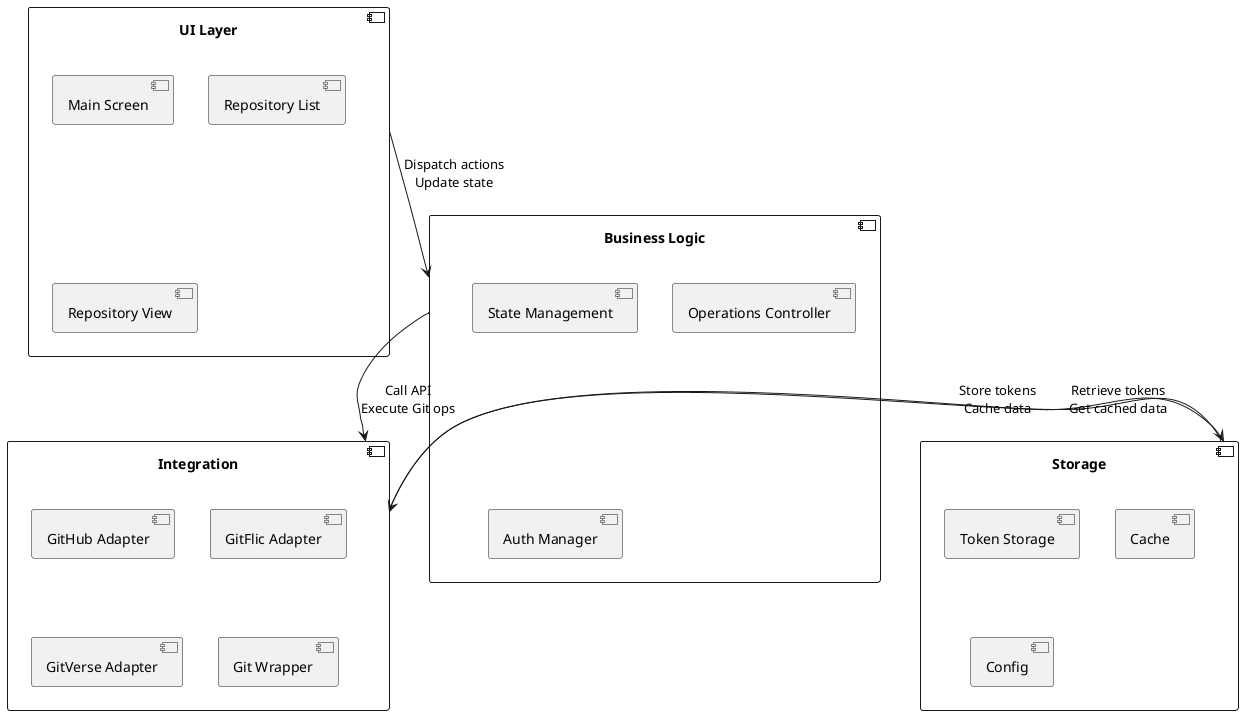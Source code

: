 @startuml
component "UI Layer" as UI {
  [Main Screen]
  [Repository List]
  [Repository View]
}

component "Business Logic" as BLL {
  [State Management]
  [Operations Controller]
  [Auth Manager]
}

component "Integration" as INT {
  [GitHub Adapter]
  [GitFlic Adapter]
  [GitVerse Adapter]
  [Git Wrapper]
}

component "Storage" as STOR {
  [Token Storage]
  [Cache]
  [Config]
}

UI --> BLL : Dispatch actions\nUpdate state
BLL --> INT : Call API\nExecute Git ops
INT --> STOR : Store tokens\nCache data
STOR --> INT : Retrieve tokens\nGet cached data
@enduml